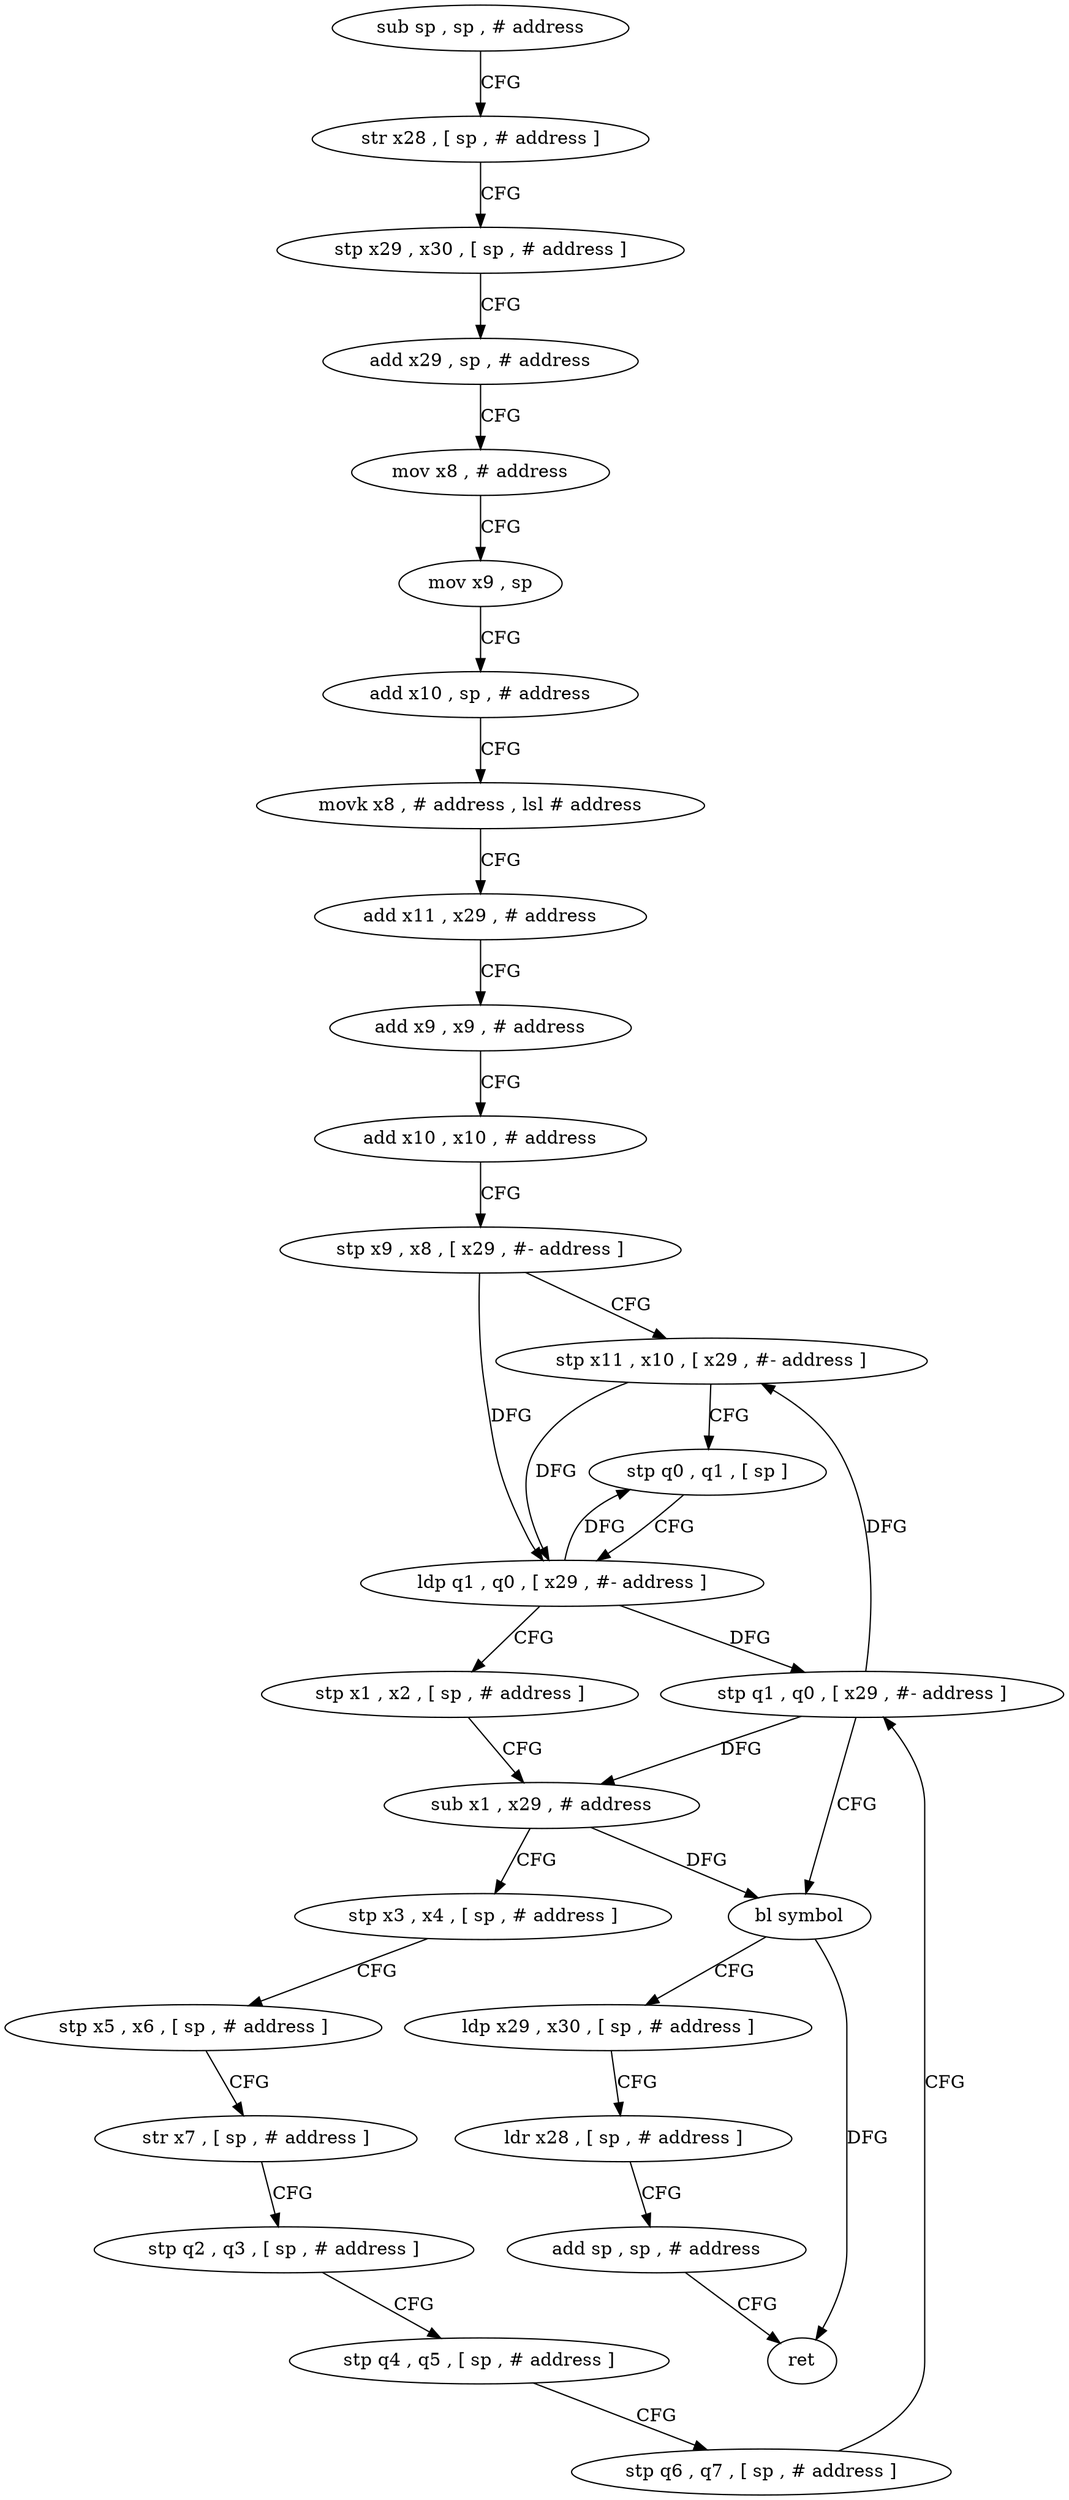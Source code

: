 digraph "func" {
"4227472" [label = "sub sp , sp , # address" ]
"4227476" [label = "str x28 , [ sp , # address ]" ]
"4227480" [label = "stp x29 , x30 , [ sp , # address ]" ]
"4227484" [label = "add x29 , sp , # address" ]
"4227488" [label = "mov x8 , # address" ]
"4227492" [label = "mov x9 , sp" ]
"4227496" [label = "add x10 , sp , # address" ]
"4227500" [label = "movk x8 , # address , lsl # address" ]
"4227504" [label = "add x11 , x29 , # address" ]
"4227508" [label = "add x9 , x9 , # address" ]
"4227512" [label = "add x10 , x10 , # address" ]
"4227516" [label = "stp x9 , x8 , [ x29 , #- address ]" ]
"4227520" [label = "stp x11 , x10 , [ x29 , #- address ]" ]
"4227524" [label = "stp q0 , q1 , [ sp ]" ]
"4227528" [label = "ldp q1 , q0 , [ x29 , #- address ]" ]
"4227532" [label = "stp x1 , x2 , [ sp , # address ]" ]
"4227536" [label = "sub x1 , x29 , # address" ]
"4227540" [label = "stp x3 , x4 , [ sp , # address ]" ]
"4227544" [label = "stp x5 , x6 , [ sp , # address ]" ]
"4227548" [label = "str x7 , [ sp , # address ]" ]
"4227552" [label = "stp q2 , q3 , [ sp , # address ]" ]
"4227556" [label = "stp q4 , q5 , [ sp , # address ]" ]
"4227560" [label = "stp q6 , q7 , [ sp , # address ]" ]
"4227564" [label = "stp q1 , q0 , [ x29 , #- address ]" ]
"4227568" [label = "bl symbol" ]
"4227572" [label = "ldp x29 , x30 , [ sp , # address ]" ]
"4227576" [label = "ldr x28 , [ sp , # address ]" ]
"4227580" [label = "add sp , sp , # address" ]
"4227584" [label = "ret" ]
"4227472" -> "4227476" [ label = "CFG" ]
"4227476" -> "4227480" [ label = "CFG" ]
"4227480" -> "4227484" [ label = "CFG" ]
"4227484" -> "4227488" [ label = "CFG" ]
"4227488" -> "4227492" [ label = "CFG" ]
"4227492" -> "4227496" [ label = "CFG" ]
"4227496" -> "4227500" [ label = "CFG" ]
"4227500" -> "4227504" [ label = "CFG" ]
"4227504" -> "4227508" [ label = "CFG" ]
"4227508" -> "4227512" [ label = "CFG" ]
"4227512" -> "4227516" [ label = "CFG" ]
"4227516" -> "4227520" [ label = "CFG" ]
"4227516" -> "4227528" [ label = "DFG" ]
"4227520" -> "4227524" [ label = "CFG" ]
"4227520" -> "4227528" [ label = "DFG" ]
"4227524" -> "4227528" [ label = "CFG" ]
"4227528" -> "4227532" [ label = "CFG" ]
"4227528" -> "4227524" [ label = "DFG" ]
"4227528" -> "4227564" [ label = "DFG" ]
"4227532" -> "4227536" [ label = "CFG" ]
"4227536" -> "4227540" [ label = "CFG" ]
"4227536" -> "4227568" [ label = "DFG" ]
"4227540" -> "4227544" [ label = "CFG" ]
"4227544" -> "4227548" [ label = "CFG" ]
"4227548" -> "4227552" [ label = "CFG" ]
"4227552" -> "4227556" [ label = "CFG" ]
"4227556" -> "4227560" [ label = "CFG" ]
"4227560" -> "4227564" [ label = "CFG" ]
"4227564" -> "4227568" [ label = "CFG" ]
"4227564" -> "4227520" [ label = "DFG" ]
"4227564" -> "4227536" [ label = "DFG" ]
"4227568" -> "4227572" [ label = "CFG" ]
"4227568" -> "4227584" [ label = "DFG" ]
"4227572" -> "4227576" [ label = "CFG" ]
"4227576" -> "4227580" [ label = "CFG" ]
"4227580" -> "4227584" [ label = "CFG" ]
}
